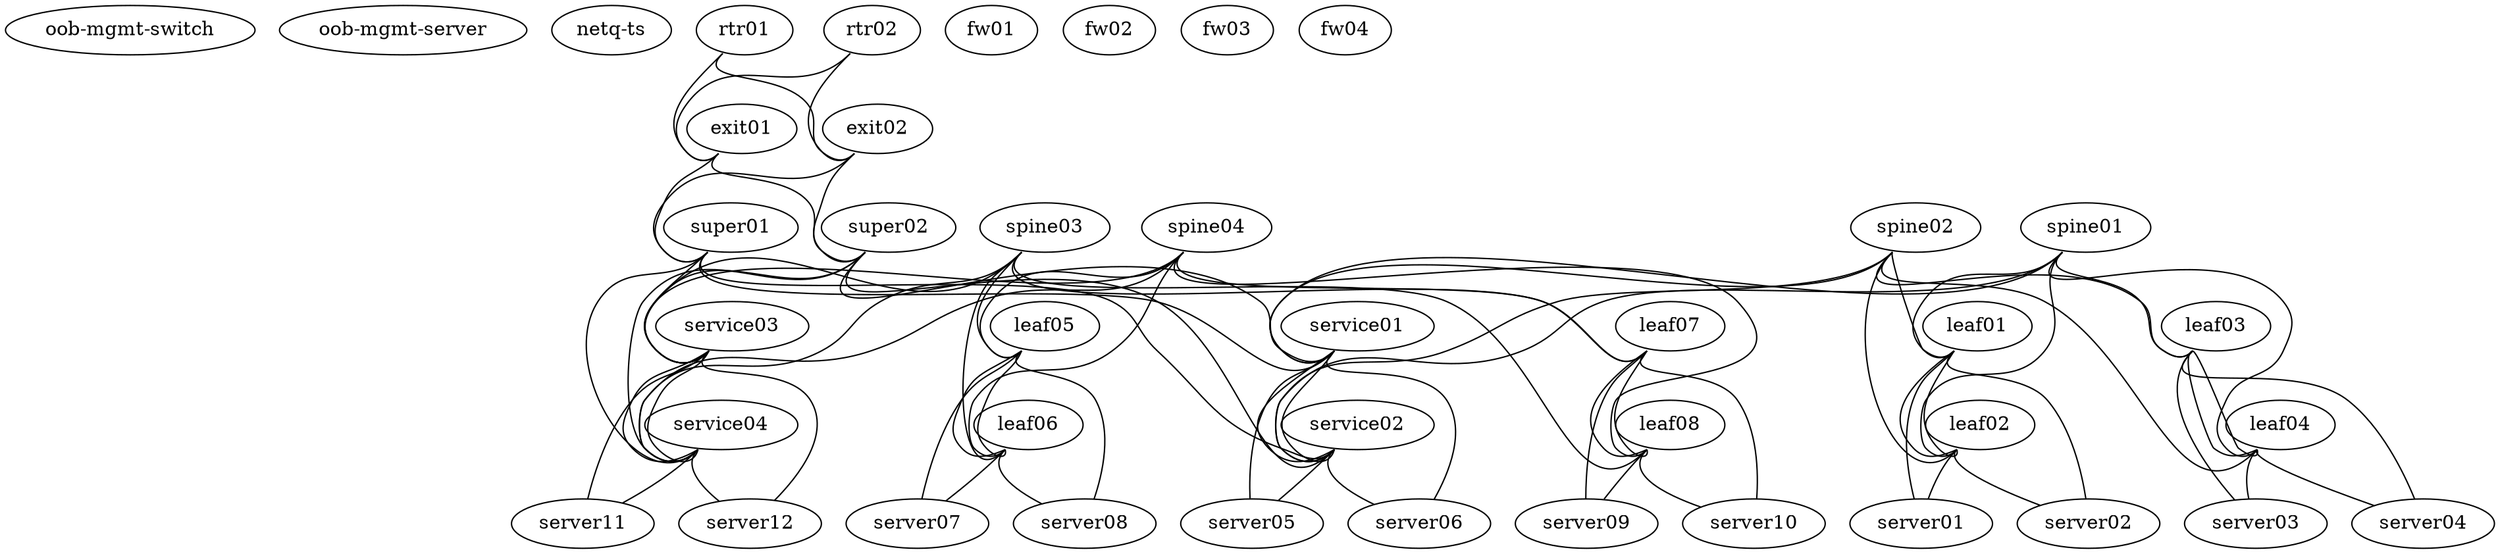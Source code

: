 graph dc {
   "oob-mgmt-switch"  [function="oob-switch" mgmt_ip="192.168.200.2"]
   "oob-mgmt-server"  [function="oob-server" mgmt_ip="192.168.200.1"]
   "netq-ts"   [function="host" mgmt_ip="192.168.200.250" memory="65535" os="cumulus/ts"]

   "rtr01"  [function="exit"]
   "rtr02"  [function="exit"]
   "exit01"  [function="exit"]
   "exit02"  [function="exit"]
   "super01"  [function="spine"]
   "super02" [function="spine"]
   "spine01" [function="spine"]
   "spine02" [function="spine"]
   "spine03" [function="spine"]
   "spine04" [function="spine"]
   "fw01" [function="leaf"]
   "fw02" [function="leaf"]
   "fw03" [function="leaf"]
   "fw04" [function="leaf"]
   "leaf01" [function="leaf"]
   "leaf02" [function="leaf"]
   "leaf03" [function="leaf"]
   "leaf04" [function="leaf"]
   "leaf05" [function="leaf"]
   "leaf06" [function="leaf"]
   "leaf07" [function="leaf"]
   "leaf08" [function="leaf"]
   "service01" [function="exit"]
   "service02" [function="exit"]
   "service03" [function="exit"]
   "service04" [function="exit"]
   
   "server01" [function="host" os="generic/ubuntu1804"]
   "server02" [function="host" os="generic/ubuntu1804"]
   "server03" [function="host" os="generic/ubuntu1804"]
   "server04" [function="host" os="generic/ubuntu1804"]
   "server05" [function="host" os="generic/ubuntu1804"]
   "server06" [function="host" os="generic/ubuntu1804"]
   "server07" [function="host" os="generic/ubuntu1804"]
   "server08" [function="host" os="generic/ubuntu1804"]
   "server09" [function="host" os="generic/ubuntu1804"]
   "server10" [function="host" os="generic/ubuntu1804"]
   "server11" [function="host" os="generic/ubuntu1804"]
   "server12" [function="host" os="generic/ubuntu1804"]

   "rtr01":"swp1" -- "exit01":"swp49"
   "rtr02":"swp1" -- "exit01":"swp50"
   "rtr01":"swp2" -- "exit02":"swp49"
   "rtr02":"swp2" -- "exit02":"swp50"
   
   "exit01":"swp1" -- "super01":"swp49"
   "exit02":"swp1" -- "super01":"swp50"
   "exit01":"swp2" -- "super02":"swp49"
   "exit02":"swp2" -- "super02":"swp50"
   
   "super01":"swp1" -- "service01":"swp51"
   "super02":"swp1" -- "service01":"swp52"
   "super01":"swp2" -- "service02":"swp51"
   "super02":"swp2" -- "service02":"swp52"
   "super01":"swp3" -- "service03":"swp51"
   "super02":"swp3" -- "service03":"swp52"
   "super01":"swp4" -- "service04":"swp51"
   "super02":"swp4" -- "service04":"swp52"

   "spine01":"swp1" -- "leaf01":"swp49"
   "spine02":"swp1" -- "leaf01":"swp50"
   "spine01":"swp2" -- "leaf02":"swp49"
   "spine02":"swp2" -- "leaf02":"swp50"
   "spine01":"swp3" -- "leaf03":"swp49"
   "spine02":"swp3" -- "leaf03":"swp50"
   "spine01":"swp4" -- "leaf04":"swp49"
   "spine02":"swp4" -- "leaf04":"swp50"
   "spine01":"swp5" -- "service01":"swp49"
   "spine02":"swp5" -- "service01":"swp50"
   "spine01":"swp6" -- "service02":"swp49"
   "spine02":"swp6" -- "service02":"swp50"

   "leaf01":"swp1" -- "server01":"eth1"
   "leaf02":"swp1" -- "server01":"eth2"
   "leaf01":"swp2" -- "server02":"eth1"
   "leaf02":"swp2" -- "server02":"eth2"
   "leaf03":"swp1" -- "server03":"eth1"
   "leaf04":"swp1" -- "server03":"eth2"
   "leaf03":"swp2" -- "server04":"eth1"
   "leaf04":"swp2" -- "server04":"eth2"
   "service01":"swp1" -- "server05":"eth1"
   "service02":"swp1" -- "server05":"eth2"
   "service01":"swp2" -- "server06":"eth1"
   "service02":"swp2" -- "server06":"eth2"

   "leaf01":"swp20" -- "leaf02":"swp20"
   "leaf01":"swp21" -- "leaf02":"swp21"
   "leaf03":"swp20" -- "leaf04":"swp20"
   "leaf03":"swp21" -- "leaf04":"swp21"
   "service01":"swp20" -- "service02":"swp20"
   "service01":"swp21" -- "service02":"swp21"

   "spine03":"swp1" -- "leaf05":"swp49"
   "spine04":"swp1" -- "leaf05":"swp50"
   "spine03":"swp2" -- "leaf06":"swp49"
   "spine04":"swp2" -- "leaf06":"swp50"
   "spine03":"swp3" -- "leaf07":"swp49"
   "spine04":"swp3" -- "leaf07":"swp50"
   "spine03":"swp4" -- "leaf08":"swp49"
   "spine04":"swp4" -- "leaf08":"swp50"
   "spine03":"swp5" -- "service03":"swp49"
   "spine04":"swp5" -- "service03":"swp50"
   "spine03":"swp6" -- "service04":"swp49"
   "spine04":"swp6" -- "service04":"swp50"

   "leaf05":"swp1" -- "server07":"eth1"
   "leaf06":"swp1" -- "server07":"eth2"
   "leaf05":"swp2" -- "server08":"eth1"
   "leaf06":"swp2" -- "server08":"eth2"
   "leaf07":"swp1" -- "server09":"eth1"
   "leaf08":"swp1" -- "server09":"eth2"
   "leaf07":"swp2" -- "server10":"eth1"
   "leaf08":"swp2" -- "server10":"eth2"
   "service03":"swp1" -- "server11":"eth1"
   "service04":"swp1" -- "server11":"eth2"
   "service03":"swp2" -- "server12":"eth1"
   "service04":"swp2" -- "server12":"eth2"

   "leaf05":"swp20" -- "leaf06":"swp20"
   "leaf05":"swp21" -- "leaf06":"swp21"
   "leaf07":"swp20" -- "leaf08":"swp20"
   "leaf07":"swp21" -- "leaf08":"swp21"
   "service03":"swp20" -- "service04":"swp20"
   "service03":"swp21" -- "service04":"swp21"
}

